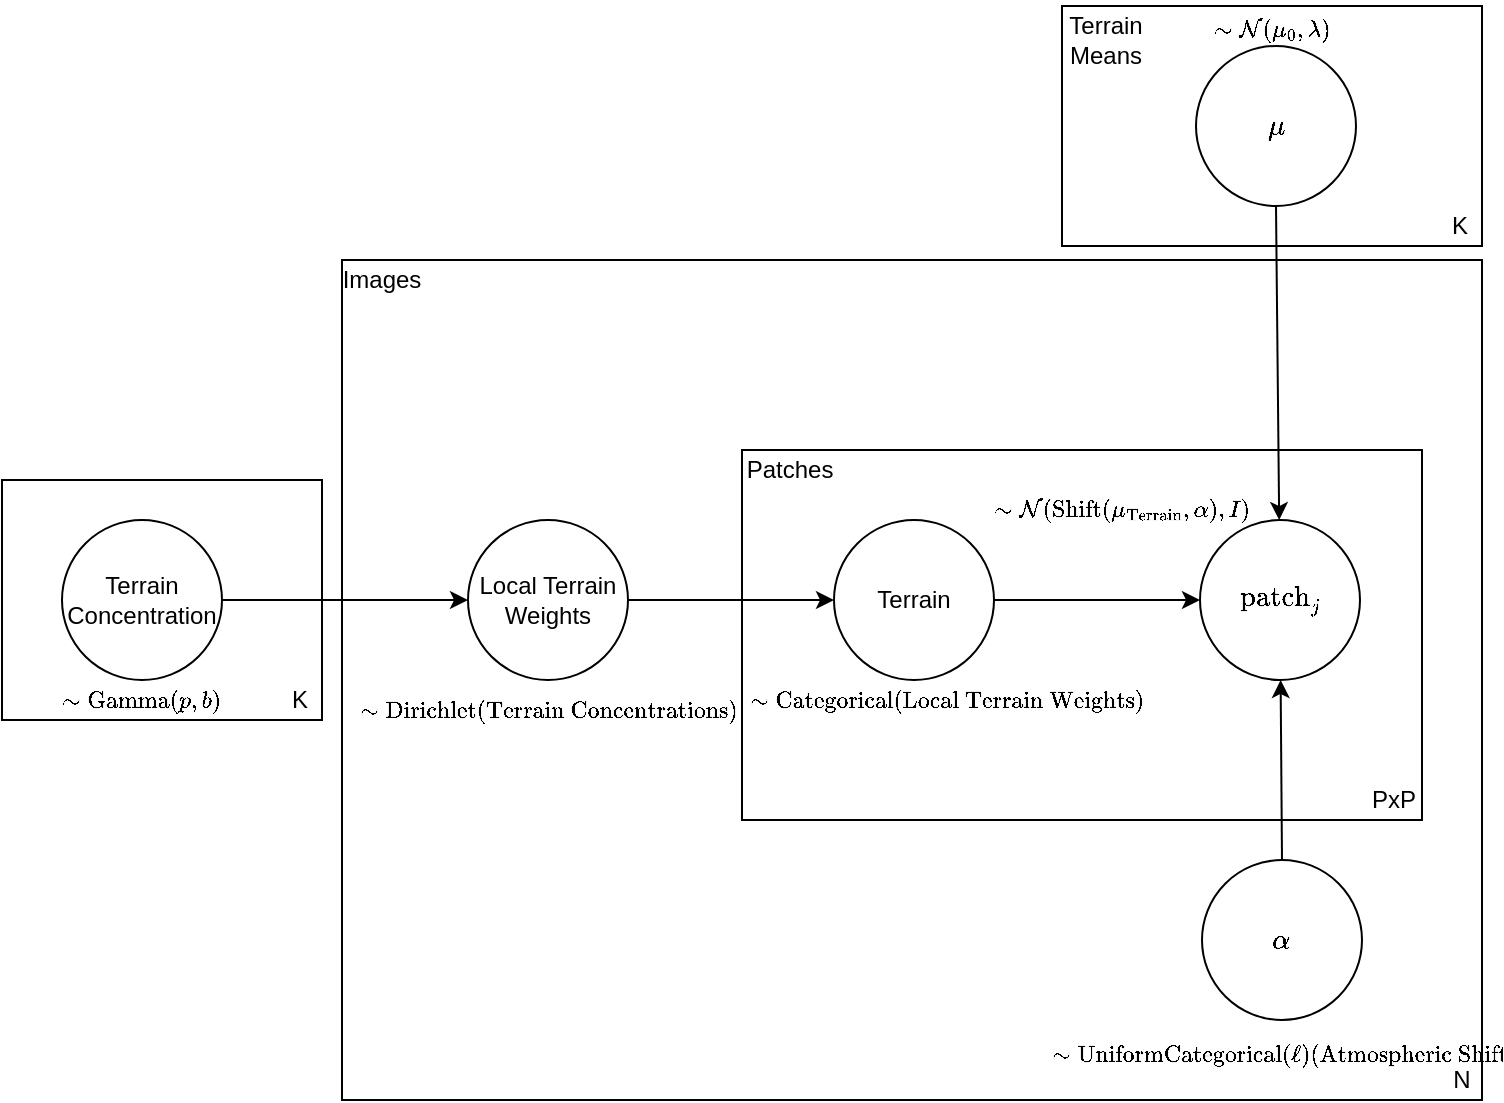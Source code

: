 <mxfile version="13.6.2" type="device"><diagram id="HuHASsLmJSdCsMzUgwJv" name="Page-1"><mxGraphModel dx="788" dy="546" grid="1" gridSize="10" guides="1" tooltips="1" connect="1" arrows="1" fold="1" page="1" pageScale="1" pageWidth="827" pageHeight="1169" math="1" shadow="0"><root><mxCell id="0"/><mxCell id="1" parent="0"/><mxCell id="iO2PBTjAdgeZ5mHzOWD4-28" value="" style="rounded=0;whiteSpace=wrap;html=1;align=left;" vertex="1" parent="1"><mxGeometry x="30" y="430" width="160" height="120" as="geometry"/></mxCell><mxCell id="iO2PBTjAdgeZ5mHzOWD4-1" value="" style="rounded=0;whiteSpace=wrap;html=1;align=left;" vertex="1" parent="1"><mxGeometry x="560" y="193" width="210" height="120" as="geometry"/></mxCell><mxCell id="iO2PBTjAdgeZ5mHzOWD4-2" value="K" style="text;html=1;strokeColor=none;fillColor=none;align=center;verticalAlign=middle;whiteSpace=wrap;rounded=0;" vertex="1" parent="1"><mxGeometry x="739" y="293" width="40" height="20" as="geometry"/></mxCell><mxCell id="iO2PBTjAdgeZ5mHzOWD4-3" value="$$\mu$$" style="ellipse;whiteSpace=wrap;html=1;aspect=fixed;" vertex="1" parent="1"><mxGeometry x="627" y="213" width="80" height="80" as="geometry"/></mxCell><mxCell id="iO2PBTjAdgeZ5mHzOWD4-4" value="" style="rounded=0;whiteSpace=wrap;html=1;" vertex="1" parent="1"><mxGeometry x="200" y="320" width="570" height="420" as="geometry"/></mxCell><mxCell id="iO2PBTjAdgeZ5mHzOWD4-5" value="Local Terrain Weights" style="ellipse;whiteSpace=wrap;html=1;aspect=fixed;" vertex="1" parent="1"><mxGeometry x="263" y="450" width="80" height="80" as="geometry"/></mxCell><mxCell id="iO2PBTjAdgeZ5mHzOWD4-10" value="" style="rounded=0;whiteSpace=wrap;html=1;" vertex="1" parent="1"><mxGeometry x="400" y="415" width="340" height="185" as="geometry"/></mxCell><mxCell id="iO2PBTjAdgeZ5mHzOWD4-11" value="$$\text{patch}_j$$" style="ellipse;whiteSpace=wrap;html=1;aspect=fixed;" vertex="1" parent="1"><mxGeometry x="629" y="450" width="80" height="80" as="geometry"/></mxCell><mxCell id="iO2PBTjAdgeZ5mHzOWD4-12" value="PxP" style="text;html=1;strokeColor=none;fillColor=none;align=center;verticalAlign=middle;whiteSpace=wrap;rounded=0;" vertex="1" parent="1"><mxGeometry x="706" y="580" width="40" height="20" as="geometry"/></mxCell><mxCell id="iO2PBTjAdgeZ5mHzOWD4-16" style="edgeStyle=none;rounded=0;orthogonalLoop=1;jettySize=auto;html=1;exitX=0.5;exitY=1;exitDx=0;exitDy=0;" edge="1" parent="1" source="iO2PBTjAdgeZ5mHzOWD4-3" target="iO2PBTjAdgeZ5mHzOWD4-11"><mxGeometry relative="1" as="geometry"/></mxCell><mxCell id="iO2PBTjAdgeZ5mHzOWD4-17" value="N" style="text;html=1;strokeColor=none;fillColor=none;align=center;verticalAlign=middle;whiteSpace=wrap;rounded=0;" vertex="1" parent="1"><mxGeometry x="740" y="720" width="40" height="20" as="geometry"/></mxCell><mxCell id="iO2PBTjAdgeZ5mHzOWD4-18" value="$$\sim\mathcal{N}(\mathrm{Shift}(\mu_{\text{Terrain}}, \alpha), I)$$" style="text;html=1;strokeColor=none;fillColor=none;align=center;verticalAlign=middle;whiteSpace=wrap;rounded=0;fontSize=10;" vertex="1" parent="1"><mxGeometry x="570" y="435" width="40" height="20" as="geometry"/></mxCell><mxCell id="iO2PBTjAdgeZ5mHzOWD4-19" value="Terrain Means" style="text;html=1;strokeColor=none;fillColor=none;align=center;verticalAlign=middle;whiteSpace=wrap;rounded=0;" vertex="1" parent="1"><mxGeometry x="562" y="200" width="40" height="20" as="geometry"/></mxCell><mxCell id="iO2PBTjAdgeZ5mHzOWD4-20" value="Images" style="text;html=1;strokeColor=none;fillColor=none;align=center;verticalAlign=middle;whiteSpace=wrap;rounded=0;" vertex="1" parent="1"><mxGeometry x="200" y="320" width="40" height="20" as="geometry"/></mxCell><mxCell id="iO2PBTjAdgeZ5mHzOWD4-21" style="edgeStyle=none;rounded=0;orthogonalLoop=1;jettySize=auto;html=1;exitX=0.5;exitY=1;exitDx=0;exitDy=0;" edge="1" parent="1" source="iO2PBTjAdgeZ5mHzOWD4-12" target="iO2PBTjAdgeZ5mHzOWD4-12"><mxGeometry relative="1" as="geometry"/></mxCell><mxCell id="iO2PBTjAdgeZ5mHzOWD4-22" style="edgeStyle=none;rounded=0;orthogonalLoop=1;jettySize=auto;html=1;exitX=1;exitY=0.5;exitDx=0;exitDy=0;entryX=0;entryY=0.5;entryDx=0;entryDy=0;" edge="1" parent="1" source="iO2PBTjAdgeZ5mHzOWD4-8" target="iO2PBTjAdgeZ5mHzOWD4-11"><mxGeometry relative="1" as="geometry"><mxPoint x="590" y="490" as="targetPoint"/><mxPoint x="566" y="490" as="sourcePoint"/></mxGeometry></mxCell><mxCell id="iO2PBTjAdgeZ5mHzOWD4-8" value="Terrain" style="ellipse;whiteSpace=wrap;html=1;aspect=fixed;" vertex="1" parent="1"><mxGeometry x="446" y="450" width="80" height="80" as="geometry"/></mxCell><mxCell id="iO2PBTjAdgeZ5mHzOWD4-24" style="edgeStyle=none;rounded=0;orthogonalLoop=1;jettySize=auto;html=1;exitX=1;exitY=0.5;exitDx=0;exitDy=0;" edge="1" parent="1" source="iO2PBTjAdgeZ5mHzOWD4-5" target="iO2PBTjAdgeZ5mHzOWD4-8"><mxGeometry relative="1" as="geometry"/></mxCell><mxCell id="iO2PBTjAdgeZ5mHzOWD4-30" style="edgeStyle=none;rounded=0;orthogonalLoop=1;jettySize=auto;html=1;exitX=1;exitY=0.5;exitDx=0;exitDy=0;entryX=0;entryY=0.5;entryDx=0;entryDy=0;fontSize=8;" edge="1" parent="1" source="iO2PBTjAdgeZ5mHzOWD4-25" target="iO2PBTjAdgeZ5mHzOWD4-5"><mxGeometry relative="1" as="geometry"/></mxCell><mxCell id="iO2PBTjAdgeZ5mHzOWD4-25" value="Terrain Concentration" style="ellipse;whiteSpace=wrap;html=1;aspect=fixed;" vertex="1" parent="1"><mxGeometry x="60" y="450" width="80" height="80" as="geometry"/></mxCell><mxCell id="iO2PBTjAdgeZ5mHzOWD4-26" value="$$\sim\text{Categorical(Local Terrain Weights)}$$" style="text;html=1;strokeColor=none;fillColor=none;align=center;verticalAlign=middle;whiteSpace=wrap;rounded=0;fontSize=10;" vertex="1" parent="1"><mxGeometry x="433" y="525" width="140" height="30" as="geometry"/></mxCell><mxCell id="iO2PBTjAdgeZ5mHzOWD4-27" value="$$\sim\text{Dirichlet(Terrain Concentrations)}$$" style="text;html=1;strokeColor=none;fillColor=none;align=center;verticalAlign=middle;whiteSpace=wrap;rounded=0;fontSize=10;" vertex="1" parent="1"><mxGeometry x="233" y="530" width="140" height="30" as="geometry"/></mxCell><mxCell id="iO2PBTjAdgeZ5mHzOWD4-29" value="K" style="text;html=1;strokeColor=none;fillColor=none;align=center;verticalAlign=middle;whiteSpace=wrap;rounded=0;" vertex="1" parent="1"><mxGeometry x="159" y="530" width="40" height="20" as="geometry"/></mxCell><mxCell id="iO2PBTjAdgeZ5mHzOWD4-31" value="$$\sim\text{Gamma}(p,b)$$" style="text;html=1;strokeColor=none;fillColor=none;align=center;verticalAlign=middle;whiteSpace=wrap;rounded=0;fontSize=10;" vertex="1" parent="1"><mxGeometry x="30" y="525" width="140" height="30" as="geometry"/></mxCell><mxCell id="iO2PBTjAdgeZ5mHzOWD4-32" value="$$\sim\mathcal{N}(\mu_0,\lambda)$$" style="text;html=1;strokeColor=none;fillColor=none;align=center;verticalAlign=middle;whiteSpace=wrap;rounded=0;fontSize=10;" vertex="1" parent="1"><mxGeometry x="595" y="190" width="140" height="30" as="geometry"/></mxCell><mxCell id="iO2PBTjAdgeZ5mHzOWD4-33" value="Patches" style="text;html=1;strokeColor=none;fillColor=none;align=center;verticalAlign=middle;whiteSpace=wrap;rounded=0;" vertex="1" parent="1"><mxGeometry x="404" y="415" width="40" height="20" as="geometry"/></mxCell><mxCell id="iO2PBTjAdgeZ5mHzOWD4-35" style="edgeStyle=none;rounded=0;orthogonalLoop=1;jettySize=auto;html=1;exitX=0.5;exitY=0;exitDx=0;exitDy=0;fontSize=10;" edge="1" parent="1" source="iO2PBTjAdgeZ5mHzOWD4-34" target="iO2PBTjAdgeZ5mHzOWD4-11"><mxGeometry relative="1" as="geometry"/></mxCell><mxCell id="iO2PBTjAdgeZ5mHzOWD4-34" value="$$\alpha$$" style="ellipse;whiteSpace=wrap;html=1;aspect=fixed;" vertex="1" parent="1"><mxGeometry x="630" y="620" width="80" height="80" as="geometry"/></mxCell><mxCell id="iO2PBTjAdgeZ5mHzOWD4-36" value="&lt;font style=&quot;font-size: 10px&quot;&gt;$$\sim \text{UniformCategorical}(\ell)\\\text{(Atmospheric Shift)}$$&lt;/font&gt;" style="text;html=1;strokeColor=none;fillColor=none;align=center;verticalAlign=middle;whiteSpace=wrap;rounded=0;" vertex="1" parent="1"><mxGeometry x="597" y="707" width="149" height="20" as="geometry"/></mxCell></root></mxGraphModel></diagram></mxfile>
